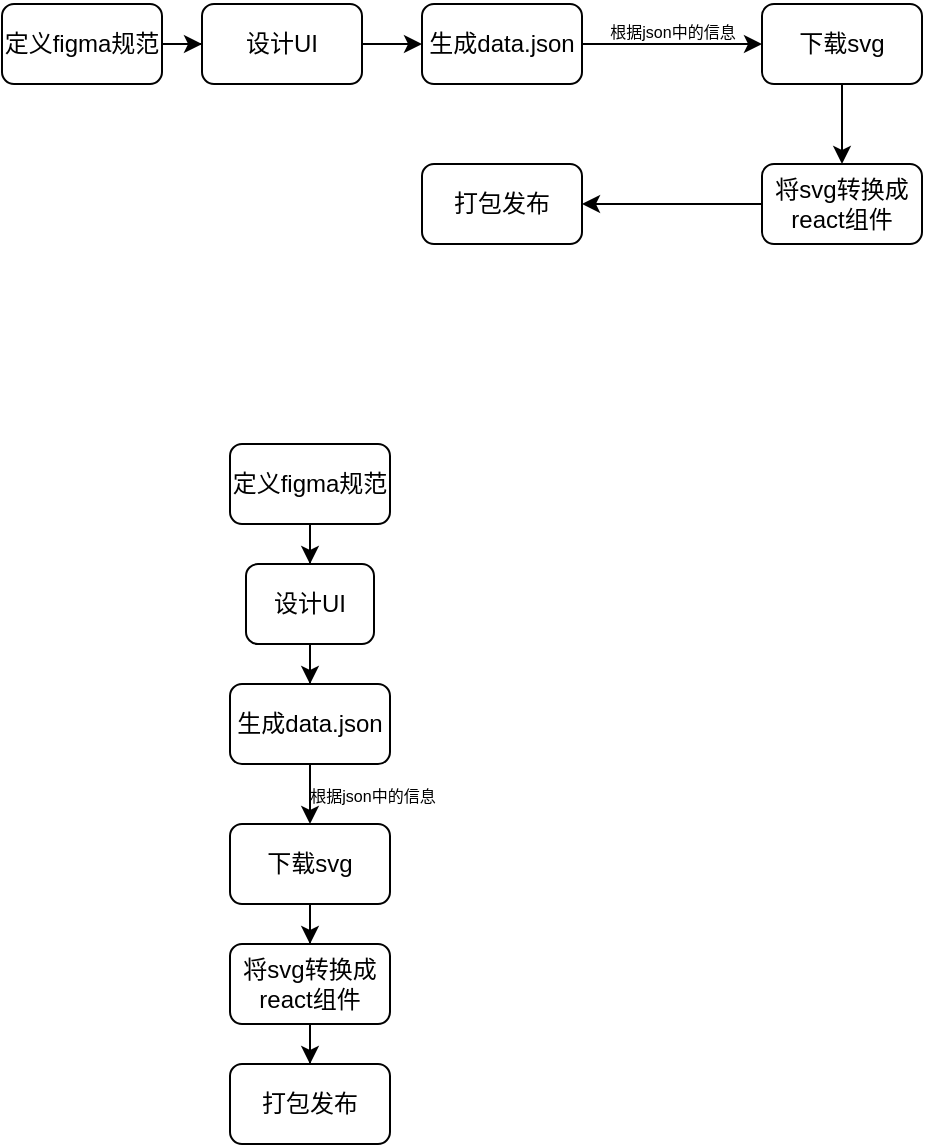 <mxfile version="24.8.2">
  <diagram name="第 1 页" id="1HEv6aPj7dTQOqCqd3Nl">
    <mxGraphModel dx="819" dy="426" grid="1" gridSize="10" guides="1" tooltips="1" connect="1" arrows="1" fold="1" page="1" pageScale="1" pageWidth="827" pageHeight="1169" math="0" shadow="0">
      <root>
        <mxCell id="0" />
        <mxCell id="1" parent="0" />
        <mxCell id="dvYsw_48BG4N-ZeCFaQW-3" value="" style="edgeStyle=orthogonalEdgeStyle;rounded=0;orthogonalLoop=1;jettySize=auto;html=1;" parent="1" source="dvYsw_48BG4N-ZeCFaQW-1" target="dvYsw_48BG4N-ZeCFaQW-2" edge="1">
          <mxGeometry relative="1" as="geometry" />
        </mxCell>
        <mxCell id="dvYsw_48BG4N-ZeCFaQW-1" value="定义figma规范" style="rounded=1;whiteSpace=wrap;html=1;" parent="1" vertex="1">
          <mxGeometry x="70" y="190" width="80" height="40" as="geometry" />
        </mxCell>
        <mxCell id="dvYsw_48BG4N-ZeCFaQW-5" value="" style="edgeStyle=orthogonalEdgeStyle;rounded=0;orthogonalLoop=1;jettySize=auto;html=1;" parent="1" source="dvYsw_48BG4N-ZeCFaQW-2" target="dvYsw_48BG4N-ZeCFaQW-4" edge="1">
          <mxGeometry relative="1" as="geometry" />
        </mxCell>
        <mxCell id="dvYsw_48BG4N-ZeCFaQW-2" value="设计UI" style="rounded=1;whiteSpace=wrap;html=1;" parent="1" vertex="1">
          <mxGeometry x="170" y="190" width="80" height="40" as="geometry" />
        </mxCell>
        <mxCell id="dvYsw_48BG4N-ZeCFaQW-7" value="" style="edgeStyle=orthogonalEdgeStyle;rounded=0;orthogonalLoop=1;jettySize=auto;html=1;" parent="1" source="dvYsw_48BG4N-ZeCFaQW-4" target="dvYsw_48BG4N-ZeCFaQW-6" edge="1">
          <mxGeometry relative="1" as="geometry" />
        </mxCell>
        <mxCell id="dvYsw_48BG4N-ZeCFaQW-4" value="生成data.json" style="rounded=1;whiteSpace=wrap;html=1;" parent="1" vertex="1">
          <mxGeometry x="280" y="190" width="80" height="40" as="geometry" />
        </mxCell>
        <mxCell id="dvYsw_48BG4N-ZeCFaQW-10" value="" style="edgeStyle=orthogonalEdgeStyle;rounded=0;orthogonalLoop=1;jettySize=auto;html=1;" parent="1" source="dvYsw_48BG4N-ZeCFaQW-6" target="dvYsw_48BG4N-ZeCFaQW-9" edge="1">
          <mxGeometry relative="1" as="geometry" />
        </mxCell>
        <mxCell id="dvYsw_48BG4N-ZeCFaQW-6" value="下载svg" style="rounded=1;whiteSpace=wrap;html=1;" parent="1" vertex="1">
          <mxGeometry x="450" y="190" width="80" height="40" as="geometry" />
        </mxCell>
        <mxCell id="dvYsw_48BG4N-ZeCFaQW-8" value="&lt;font style=&quot;font-size: 8px;&quot;&gt;根据json中的信息&lt;/font&gt;" style="text;html=1;align=center;verticalAlign=middle;resizable=0;points=[];autosize=1;strokeColor=none;fillColor=none;" parent="1" vertex="1">
          <mxGeometry x="360" y="188" width="90" height="30" as="geometry" />
        </mxCell>
        <mxCell id="dvYsw_48BG4N-ZeCFaQW-12" value="" style="edgeStyle=orthogonalEdgeStyle;rounded=0;orthogonalLoop=1;jettySize=auto;html=1;" parent="1" source="dvYsw_48BG4N-ZeCFaQW-9" target="dvYsw_48BG4N-ZeCFaQW-11" edge="1">
          <mxGeometry relative="1" as="geometry" />
        </mxCell>
        <mxCell id="dvYsw_48BG4N-ZeCFaQW-9" value="将svg转换成react组件" style="rounded=1;whiteSpace=wrap;html=1;" parent="1" vertex="1">
          <mxGeometry x="450" y="270" width="80" height="40" as="geometry" />
        </mxCell>
        <mxCell id="dvYsw_48BG4N-ZeCFaQW-11" value="打包发布" style="rounded=1;whiteSpace=wrap;html=1;" parent="1" vertex="1">
          <mxGeometry x="280" y="270" width="80" height="40" as="geometry" />
        </mxCell>
        <mxCell id="0SKtwo0eT8ypY2UYimZ_-13" value="" style="edgeStyle=orthogonalEdgeStyle;rounded=0;orthogonalLoop=1;jettySize=auto;html=1;" edge="1" parent="1" source="0SKtwo0eT8ypY2UYimZ_-14" target="0SKtwo0eT8ypY2UYimZ_-16">
          <mxGeometry relative="1" as="geometry" />
        </mxCell>
        <mxCell id="0SKtwo0eT8ypY2UYimZ_-14" value="定义figma规范" style="rounded=1;whiteSpace=wrap;html=1;" vertex="1" parent="1">
          <mxGeometry x="184" y="410" width="80" height="40" as="geometry" />
        </mxCell>
        <mxCell id="0SKtwo0eT8ypY2UYimZ_-15" value="" style="edgeStyle=orthogonalEdgeStyle;rounded=0;orthogonalLoop=1;jettySize=auto;html=1;" edge="1" parent="1" source="0SKtwo0eT8ypY2UYimZ_-16" target="0SKtwo0eT8ypY2UYimZ_-18">
          <mxGeometry relative="1" as="geometry" />
        </mxCell>
        <mxCell id="0SKtwo0eT8ypY2UYimZ_-16" value="设计UI" style="rounded=1;whiteSpace=wrap;html=1;" vertex="1" parent="1">
          <mxGeometry x="192" y="470" width="64" height="40" as="geometry" />
        </mxCell>
        <mxCell id="0SKtwo0eT8ypY2UYimZ_-17" value="" style="edgeStyle=orthogonalEdgeStyle;rounded=0;orthogonalLoop=1;jettySize=auto;html=1;" edge="1" parent="1" source="0SKtwo0eT8ypY2UYimZ_-18" target="0SKtwo0eT8ypY2UYimZ_-20">
          <mxGeometry relative="1" as="geometry" />
        </mxCell>
        <mxCell id="0SKtwo0eT8ypY2UYimZ_-18" value="生成data.json" style="rounded=1;whiteSpace=wrap;html=1;" vertex="1" parent="1">
          <mxGeometry x="184" y="530" width="80" height="40" as="geometry" />
        </mxCell>
        <mxCell id="0SKtwo0eT8ypY2UYimZ_-19" value="" style="edgeStyle=orthogonalEdgeStyle;rounded=0;orthogonalLoop=1;jettySize=auto;html=1;" edge="1" parent="1" source="0SKtwo0eT8ypY2UYimZ_-20" target="0SKtwo0eT8ypY2UYimZ_-23">
          <mxGeometry relative="1" as="geometry" />
        </mxCell>
        <mxCell id="0SKtwo0eT8ypY2UYimZ_-20" value="下载svg" style="rounded=1;whiteSpace=wrap;html=1;" vertex="1" parent="1">
          <mxGeometry x="184" y="600" width="80" height="40" as="geometry" />
        </mxCell>
        <mxCell id="0SKtwo0eT8ypY2UYimZ_-21" value="&lt;font style=&quot;font-size: 8px;&quot;&gt;根据json中的信息&lt;/font&gt;" style="text;html=1;align=center;verticalAlign=middle;resizable=0;points=[];autosize=1;strokeColor=none;fillColor=none;" vertex="1" parent="1">
          <mxGeometry x="210" y="570" width="90" height="30" as="geometry" />
        </mxCell>
        <mxCell id="0SKtwo0eT8ypY2UYimZ_-22" value="" style="edgeStyle=orthogonalEdgeStyle;rounded=0;orthogonalLoop=1;jettySize=auto;html=1;" edge="1" parent="1" source="0SKtwo0eT8ypY2UYimZ_-23" target="0SKtwo0eT8ypY2UYimZ_-24">
          <mxGeometry relative="1" as="geometry" />
        </mxCell>
        <mxCell id="0SKtwo0eT8ypY2UYimZ_-23" value="将svg转换成react组件" style="rounded=1;whiteSpace=wrap;html=1;" vertex="1" parent="1">
          <mxGeometry x="184" y="660" width="80" height="40" as="geometry" />
        </mxCell>
        <mxCell id="0SKtwo0eT8ypY2UYimZ_-24" value="打包发布" style="rounded=1;whiteSpace=wrap;html=1;" vertex="1" parent="1">
          <mxGeometry x="184" y="720" width="80" height="40" as="geometry" />
        </mxCell>
      </root>
    </mxGraphModel>
  </diagram>
</mxfile>

